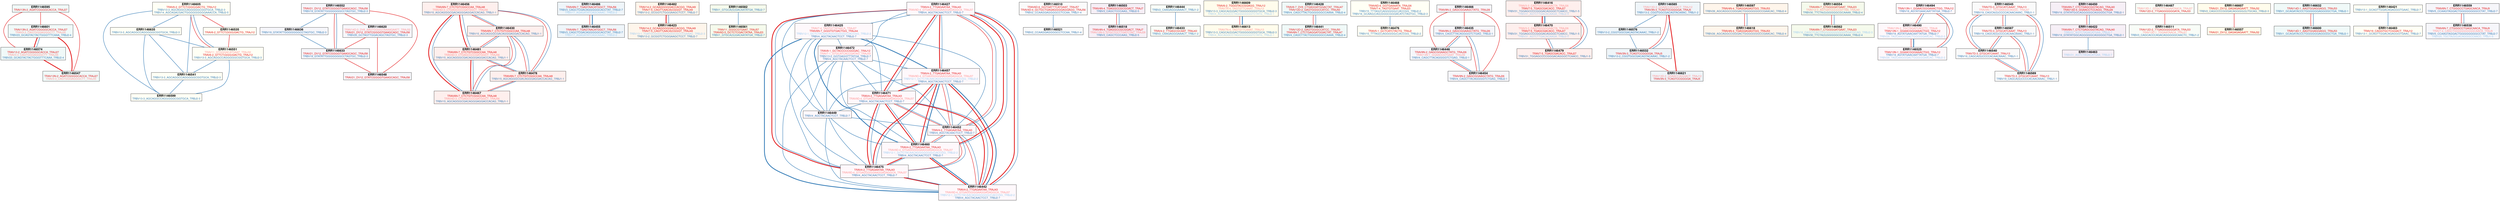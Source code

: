 graph "" {
ERR1146595 [fillcolor="#8dd3c720", fontname="helvetica neue", label=<<FONT POINT-SIZE="16"><B>ERR1146595</B></FONT><BR/><FONT COLOR = "#e41a1c">TRAV13N-2_AGATCGGGGCACCA_TRAJ27</FONT>>, shape=box, style=filled];
ERR1146605 [fillcolor="#ffffb320", fontname="helvetica neue", label=<<FONT POINT-SIZE="16"><B>ERR1146605</B></FONT><BR/><FONT COLOR = "#e41a1c">TRAV6-2_GTTCT(GGG)GACTG_TRAJ12</FONT><BR/><FONT COLOR = "#377eb8">TRBV13-3_AGCAGGCCAGGGGGCGGTGCA_TRBJ2-3</FONT><BR/><FONT COLOR = "#377eb8">TRBV14_AGCAGACGACTGGGGGGGGGAAACCA_TRBJ2-5</FONT>>, shape=box, style=filled];
ERR1146552 [fillcolor="#bebada20", fontname="helvetica neue", label=<<FONT POINT-SIZE="16"><B>ERR1146552</B></FONT><BR/><FONT COLOR = "#e41a1c">TRAV21_DV12_GTATCGGGGTGAAGCAGC_TRAJ58</FONT><BR/><FONT COLOR = "#377eb8">TRBV19_GTATATTGGGGGGGCCTAGTGC_TRBJ2-3</FONT>>, shape=box, style=filled];
ERR1146456 [fillcolor="#fb807220", fontname="helvetica neue", label=<<FONT POINT-SIZE="16"><B>ERR1146456</B></FONT><BR/><FONT COLOR = "#e41a1c">TRAV6N-7_CTCTGTCGGCCAA_TRAJ48</FONT><BR/><FONT COLOR = "#ff8e8f">TRAV4D-3_CTGAGCCCCGATGGCT_TRAJ56</FONT><BR/><FONT COLOR = "#377eb8">TRBV15_AGCAGGGCGACAGGGAGGACCACAG_TRBJ1-1</FONT>>, shape=box, style=filled];
ERR1146486 [fillcolor="#80b1d320", fontname="helvetica neue", label=<<FONT POINT-SIZE="16"><B>ERR1146486</B></FONT><BR/><FONT COLOR = "#e41a1c">TRAV6N-7_TGAGTAACATGGCT_TRAJ56</FONT><BR/><FONT COLOR = "#377eb8">TRBV3_CAGCTCGACAGGGGGCACCTAT_TRBJ2-7</FONT><BR/><FONT COLOR = "#9bcaef">TRBV17_AGAGATATCAGCAAAC_TRBJ2-2</FONT>>, shape=box, style=filled];
ERR1146482 [fillcolor="#fdb46220", fontname="helvetica neue", label=<<FONT POINT-SIZE="16"><B>ERR1146482</B></FONT><BR/><FONT COLOR = "#e41a1c">TRAV14-2_GCAAGGGGGACCACGG_TRAJ49</FONT><BR/><FONT COLOR = "#e41a1c">TRAV7-5_CAGTT(AACA)CGGGT_TRAJ49</FONT><BR/><FONT COLOR = "#377eb8">TRBV13-2_GCGGTCTGGGAAGCTCCT_TRBJ2-7</FONT>>, shape=box, style=filled];
ERR1146582 [fillcolor="#b3de6920", fontname="helvetica neue", label=<<FONT POINT-SIZE="16"><B>ERR1146582</B></FONT><BR/><FONT COLOR = "#377eb8">TRBV1_GTGCA(G)GACAATATGA_TRBJ2-7</FONT>>, shape=box, style=filled];
ERR1146427 [fillcolor="#fccde520", fontname="helvetica neue", label=<<FONT POINT-SIZE="16"><B>ERR1146427</B></FONT><BR/><FONT COLOR = "#e41a1c">TRAV4-2_TTGAGAATAA_TRAJ43</FONT><BR/><FONT COLOR = "#ff8e8f">TRAV9D-4_GTGAGGGGGAAGGAGAGGCA_TRAJ37</FONT><BR/><FONT COLOR = "#377eb8">TRBV4_AGCTACAACTCCT_TRBJ2-7</FONT>>, shape=box, style=filled];
ERR1146510 [fillcolor="#d9d9d920", fontname="helvetica neue", label=<<FONT POINT-SIZE="16"><B>ERR1146510</B></FONT><BR/><FONT COLOR = "#e41a1c">TRAV6D-6_GGTGATTTCATGAAT_TRAJ57</FONT><BR/><FONT COLOR = "#e41a1c">TRAV4D-4_GCTGCTGAGAGGGGAGGAGG_TRAJ56</FONT><BR/><FONT COLOR = "#377eb8">TRBV2_CCAAGGAGGGGCCTCCAA_TRBJ1-4</FONT>>, shape=box, style=filled];
ERR1146425 [fillcolor="#fccde520", fontname="helvetica neue", label=<<FONT POINT-SIZE="16"><B>ERR1146425</B></FONT><BR/><FONT COLOR = "#ff8e8f">TRAV7-4_TAGTGTTATAACA_TRAJ27</FONT><BR/><FONT COLOR = "#e41a1c">TRAV6N-7_GGGTGTGACTGG_TRAJ44</FONT><BR/><FONT COLOR = "#9bcaef">TRBV12-1_GCTCTACAACAGGGGGGG(C)ACCGG_TRBJ2-2</FONT><BR/><FONT COLOR = "#377eb8">TRBV4_AGCTACAACTCCT_TRBJ2-7</FONT>>, shape=box, style=filled];
ERR1146503 [fillcolor="#bc80bd20", fontname="helvetica neue", label=<<FONT POINT-SIZE="16"><B>ERR1146503</B></FONT><BR/><FONT COLOR = "#e41a1c">TRAV4N-4_TGAGGCCGCGGACT_TRAJ7</FONT><BR/><FONT COLOR = "#377eb8">TRBV3_CAGCTCCCAAG_TRBJ2-5</FONT>>, shape=box, style=filled];
ERR1146444 [fillcolor="#ccebc520", fontname="helvetica neue", label=<<FONT POINT-SIZE="16"><B>ERR1146444</B></FONT><BR/><FONT COLOR = "#377eb8">TRBV2_CAAGAGGGAAACT_TRBJ1-2</FONT>>, shape=box, style=filled];
ERR1146472 [fillcolor="#fccde520", fontname="helvetica neue", label=<<FONT POINT-SIZE="16"><B>ERR1146472</B></FONT><BR/><FONT COLOR = "#e41a1c">TRAV8-1_GCTACCCCCGGGAC_TRAJ12</FONT><BR/><FONT COLOR = "#ff8e8f">TRAV7-1_GTGCATCACCGATAG_TRAJ33</FONT><BR/><FONT COLOR = "#377eb8">TRBV13-2_GGTGAGGTTTATGA_TRBJ2-7</FONT><BR/><FONT COLOR = "#377eb8">TRBV4_AGCTACAACTCCT_TRBJ2-7</FONT>>, shape=box, style=filled];
ERR1146609 [fillcolor="#ffed6f20", fontname="helvetica neue", label=<<FONT POINT-SIZE="16"><B>ERR1146609</B></FONT><BR/><FONT COLOR = "#e41a1c">TRAV6-2_TGGGTACCGGAGG_TRAJ12</FONT><BR/><FONT COLOR = "#ff8e8f">TRAV7N-4_TAGTGTTCAAAT_TRAJ13</FONT><BR/><FONT COLOR = "#377eb8">TRBV13-3_CAGCA(G)GACTGGGGGGGGTGCA_TRBJ2-3</FONT><BR/><FONT COLOR = "#9bcaef">TRBV4_AGCAGGCCTAGGGGGGGTCTATG_TRBJ2-1</FONT>>, shape=box, style=filled];
ERR1146428 [fillcolor="#8dd3c720", fontname="helvetica neue", label=<<FONT POINT-SIZE="16"><B>ERR1146428</B></FONT><BR/><FONT COLOR = "#e41a1c">TRAV6-7_DV9_CTGAGGATGGACTAT_TRAJ47</FONT><BR/><FONT COLOR = "#e41a1c">TRAV12D-2_GAGTGGGCCATCC_TRAJ50</FONT><BR/><FONT COLOR = "#377eb8">TRBV4_CAGCTTACTGGGGGGCCAAAA_TRBJ2-4</FONT>>, shape=box, style=filled];
ERR1146613 [fillcolor="#ffed6f20", fontname="helvetica neue", label=<<FONT POINT-SIZE="16"><B>ERR1146613</B></FONT><BR/><FONT COLOR = "#ff8e8f">TRAV7N-4_TAGTGTTCAAAT_TRAJ13</FONT><BR/><FONT COLOR = "#377eb8">TRBV13-3_CAGCA(G)GACTGGGGGGGGTGCA_TRBJ2-3</FONT><BR/><FONT COLOR = "#9bcaef">TRBV4_AGCAGGCCTAGGGGGGGTCTATG_TRBJ2-1</FONT>>, shape=box, style=filled];
ERR1146457 [fillcolor="#fccde520", fontname="helvetica neue", label=<<FONT POINT-SIZE="16"><B>ERR1146457</B></FONT><BR/><FONT COLOR = "#e41a1c">TRAV4-2_TTGAGAATAA_TRAJ43</FONT><BR/><FONT COLOR = "#ff8e8f">TRAV9D-4_GTGAGGGGGAAGGAGAGGCA_TRAJ37</FONT><BR/><FONT COLOR = "#9bcaef">TRBV12-1_GCTCTACAACAGGGGGGG(C)ACCGG_TRBJ2-2</FONT><BR/><FONT COLOR = "#377eb8">TRBV4_AGCTACAACTCCT_TRBJ2-7</FONT>>, shape=box, style=filled];
ERR1146468 [fillcolor="#ffffb320", fontname="helvetica neue", label=<<FONT POINT-SIZE="16"><B>ERR1146468</B></FONT><BR/><FONT COLOR = "#e41a1c">TRAV6D-6_GGTGAAAATA_TRAJ26</FONT><BR/><FONT COLOR = "#e41a1c">TRAV7-4_TAGTGTGAAT_TRAJ23</FONT><BR/><FONT COLOR = "#377eb8">TRBV15_TTTAG(C)AGGGGG(C)ACCGG_TRBJ2-2</FONT><BR/><FONT COLOR = "#377eb8">TRBV16_GCAAG(CAG)GGGCGGGACATCTAGTGC_TRBJ2-3</FONT>>, shape=box, style=filled];
ERR1146466 [fillcolor="#bebada20", fontname="helvetica neue", label=<<FONT POINT-SIZE="16"><B>ERR1146466</B></FONT><BR/><FONT COLOR = "#e41a1c">TRAV9N-2_GAGCGGAAGCTATG_TRAJ26</FONT>>, shape=box, style=filled];
ERR1146416 [fillcolor="#fb807220", fontname="helvetica neue", label=<<FONT POINT-SIZE="16"><B>ERR1146416</B></FONT><BR/><FONT COLOR = "#ff8e8f">TRAV3-3_CAGTGGGGGAACTA_TRAJ26</FONT><BR/><FONT COLOR = "#e41a1c">TRAV7-5_TGAGCGACACC_TRAJ27</FONT><BR/><FONT COLOR = "#377eb8">TRBV31_TGGAGCCCCGGGACAGGGCTCAACC_TRBJ1-5</FONT><BR/><FONT COLOR = "#9bcaef">TRBV31_AGTCTTGACACAAGA_TRBJ2-5</FONT>>, shape=box, style=filled];
ERR1146635 [fillcolor="#ffffb320", fontname="helvetica neue", label=<<FONT POINT-SIZE="16"><B>ERR1146635</B></FONT><BR/><FONT COLOR = "#377eb8">TRBV13-3_AGCAGGCCAGGGGGCGGTGCA_TRBJ2-3</FONT>>, shape=box, style=filled];
ERR1146585 [fillcolor="#80b1d320", fontname="helvetica neue", label=<<FONT POINT-SIZE="16"><B>ERR1146585</B></FONT><BR/><FONT COLOR = "#ff8e8f">TRAV13D-3_GGAACCAGGACT_TRAJ12</FONT><BR/><FONT COLOR = "#e41a1c">TRAV3N-3_TCAGTCCGGGGA_TRAJ5</FONT><BR/><FONT COLOR = "#377eb8">TRBV13-2_CGGTGGCGACAGTACAAAC_TRBJ1-2</FONT>>, shape=box, style=filled];
ERR1146597 [fillcolor="#fdb46220", fontname="helvetica neue", label=<<FONT POINT-SIZE="16"><B>ERR1146597</B></FONT><BR/><FONT COLOR = "#e41a1c">TRAV4N-4_TGAGGAGAGTGG_TRAJ53</FONT><BR/><FONT COLOR = "#377eb8">TRBV26_AGCAGGCCGGGACTGGGGGGGCCGAACAC_TRBJ2-4</FONT>>, shape=box, style=filled];
ERR1146435 [fillcolor="#bebada20", fontname="helvetica neue", label=<<FONT POINT-SIZE="16"><B>ERR1146435</B></FONT><BR/><FONT COLOR = "#e41a1c">TRAV9N-2_GAGCGGAAGCTATG_TRAJ26</FONT><BR/><FONT COLOR = "#377eb8">TRBV4_CAGCTTACAGGGGTCTGAG_TRBJ2-1</FONT>>, shape=box, style=filled];
ERR1146576 [fillcolor="#80b1d320", fontname="helvetica neue", label=<<FONT POINT-SIZE="16"><B>ERR1146576</B></FONT><BR/><FONT COLOR = "#377eb8">TRBV13-2_CGGTGGCGACAGTACAAAC_TRBJ1-2</FONT>>, shape=box, style=filled];
ERR1146455 [fillcolor="#80b1d320", fontname="helvetica neue", label=<<FONT POINT-SIZE="16"><B>ERR1146455</B></FONT><BR/><FONT COLOR = "#e41a1c">TRAV6N-7_TGAGTAACATGGCT_TRAJ56</FONT><BR/><FONT COLOR = "#377eb8">TRBV3_CAGCTCGACAGGGGGCACCTAT_TRBJ2-7</FONT><BR/><FONT COLOR = "#9bcaef">TRBV17_AGAGATATCAGCAAAC_TRBJ2-2</FONT>>, shape=box, style=filled];
ERR1146532 [fillcolor="#80b1d320", fontname="helvetica neue", label=<<FONT POINT-SIZE="16"><B>ERR1146532</B></FONT><BR/><FONT COLOR = "#e41a1c">TRAV3N-3_TCAGTCCGGGGA_TRAJ5</FONT><BR/><FONT COLOR = "#377eb8">TRBV13-2_CGGTGGCGACAGTACAAAC_TRBJ1-2</FONT>>, shape=box, style=filled];
ERR1146554 [fillcolor="#b3de6920", fontname="helvetica neue", label=<<FONT POINT-SIZE="16"><B>ERR1146554</B></FONT><BR/><FONT COLOR = "#e41a1c">TRAV6N-7_CTGGGGATGAAT_TRAJ23</FONT><BR/><FONT COLOR = "#ff8e8f">TRAV12-3_AGTGATCCCCCGTTAA_TRAJ40</FONT><BR/><FONT COLOR = "#377eb8">TRBV30_TTCTA(G)GGGGGCGCAAAA_TRBJ2-4</FONT>>, shape=box, style=filled];
ERR1146601 [fillcolor="#8dd3c720", fontname="helvetica neue", label=<<FONT POINT-SIZE="16"><B>ERR1146601</B></FONT><BR/><FONT COLOR = "#e41a1c">TRAV13N-2_AGATCGGGGCACCA_TRAJ27</FONT><BR/><FONT COLOR = "#ff8e8f">TRAV3-3_CAGTGGGAGGGCTT_TRAJ35</FONT><BR/><FONT COLOR = "#377eb8">TRBV23_GCAGTACTACTGGGTTTCAAA_TRBJ2-4</FONT>>, shape=box, style=filled];
ERR1146423 [fillcolor="#fdb46220", fontname="helvetica neue", label=<<FONT POINT-SIZE="16"><B>ERR1146423</B></FONT><BR/><FONT COLOR = "#e41a1c">TRAV14-2_GCAAGGGGGACCACGG_TRAJ49</FONT><BR/><FONT COLOR = "#e41a1c">TRAV7-5_CAGTT(AACA)CGGGT_TRAJ49</FONT><BR/><FONT COLOR = "#9bcaef">TRBV13-1_TGATGCGGGGGGGGGCGCCCGAAAC_TRBJ2-3</FONT><BR/><FONT COLOR = "#377eb8">TRBV13-2_GCGGTCTGGGAAGCTCCT_TRBJ2-7</FONT>>, shape=box, style=filled];
ERR1146441 [fillcolor="#8dd3c720", fontname="helvetica neue", label=<<FONT POINT-SIZE="16"><B>ERR1146441</B></FONT><BR/><FONT COLOR = "#e41a1c">TRAV12D-2_GAGTGGGCCATCC_TRAJ50</FONT><BR/><FONT COLOR = "#e41a1c">TRAV6N-7_CTCTGAGGATGGACTAT_TRAJ47</FONT><BR/><FONT COLOR = "#377eb8">TRBV4_CAGCTTACTGGGGGGCCAAAA_TRBJ2-4</FONT>>, shape=box, style=filled];
ERR1146470 [fillcolor="#fb807220", fontname="helvetica neue", label=<<FONT POINT-SIZE="16"><B>ERR1146470</B></FONT><BR/><FONT COLOR = "#ff8e8f">TRAV3-3_CAGTGGGGGAACTA_TRAJ26</FONT><BR/><FONT COLOR = "#e41a1c">TRAV7-5_TGAGCGACACC_TRAJ27</FONT><BR/><FONT COLOR = "#377eb8">TRBV31_TGGAGCCCCGGGACAGGGCTCAACC_TRBJ1-5</FONT><BR/><FONT COLOR = "#9bcaef">TRBV31_AGTCTTGACACAAGA_TRBJ2-5</FONT>>, shape=box, style=filled];
ERR1146433 [fillcolor="#ccebc520", fontname="helvetica neue", label=<<FONT POINT-SIZE="16"><B>ERR1146433</B></FONT><BR/><FONT COLOR = "#e41a1c">TRAV4-2_TTGAGCGCAAT_TRAJ43</FONT><BR/><FONT COLOR = "#377eb8">TRBV2_CAAGAGGGAAACT_TRBJ1-2</FONT>>, shape=box, style=filled];
ERR1146430 [fillcolor="#fb807220", fontname="helvetica neue", label=<<FONT POINT-SIZE="16"><B>ERR1146430</B></FONT><BR/><FONT COLOR = "#e41a1c">TRAV6N-7_CTCTGTCGGCCAA_TRAJ48</FONT><BR/><FONT COLOR = "#377eb8">TRBV15_AGCAGGGCGACAGGGAGGACCACAG_TRBJ1-1</FONT>>, shape=box, style=filled];
ERR1146471 [fillcolor="#fccde520", fontname="helvetica neue", label=<<FONT POINT-SIZE="16"><B>ERR1146471</B></FONT><BR/><FONT COLOR = "#e41a1c">TRAV4-2_TTGAGAATAA_TRAJ43</FONT><BR/><FONT COLOR = "#ff8e8f">TRAV9D-4_GTGAGGGGGAAGGAGAGGCA_TRAJ37</FONT><BR/><FONT COLOR = "#377eb8">TRBV4_AGCTACAACTCCT_TRBJ2-7</FONT>>, shape=box, style=filled];
ERR1146494 [fillcolor="#fccde520", fontname="helvetica neue", label=<<FONT POINT-SIZE="16"><B>ERR1146494</B></FONT><BR/><FONT COLOR = "#e41a1c">TRAV13N-1_GGAACGGGAAACTGG_TRAJ12</FONT><BR/><FONT COLOR = "#377eb8">TRBV19_AGTATGAACAATTATGA_TRBJ2-7</FONT>>, shape=box, style=filled];
ERR1146490 [fillcolor="#fccde520", fontname="helvetica neue", label=<<FONT POINT-SIZE="16"><B>ERR1146490</B></FONT><BR/><FONT COLOR = "#ff8e8f">TRAV13N-2_TGCTAGATCACCTC_TRAJ6</FONT><BR/><FONT COLOR = "#e41a1c">TRAV13N-1_GGAACGGGAAACTGG_TRAJ12</FONT><BR/><FONT COLOR = "#377eb8">TRBV19_AGTATGAACAATTATGA_TRBJ2-7</FONT><BR/><FONT COLOR = "#9bcaef">TRBV29_TAGCAAGGGACTGGGGGAACAC_TRBJ2-2</FONT>>, shape=box, style=filled];
ERR1146481 [fillcolor="#fb807220", fontname="helvetica neue", label=<<FONT POINT-SIZE="16"><B>ERR1146481</B></FONT><BR/><FONT COLOR = "#e41a1c">TRAV6N-7_CTCTGTCGGCCAA_TRAJ48</FONT><BR/><FONT COLOR = "#ff8e8f">TRAV4D-3_CTGAGCCCCGATGGCT_TRAJ56</FONT><BR/><FONT COLOR = "#377eb8">TRBV15_AGCAGGGCGACAGGGAGGACCACAG_TRBJ1-1</FONT>>, shape=box, style=filled];
ERR1146449 [fillcolor="#fccde520", fontname="helvetica neue", label=<<FONT POINT-SIZE="16"><B>ERR1146449</B></FONT><BR/><FONT COLOR = "#377eb8">TRBV4_AGCTACAACTCCT_TRBJ2-7</FONT>>, shape=box, style=filled];
ERR1146636 [fillcolor="#bebada20", fontname="helvetica neue", label=<<FONT POINT-SIZE="16"><B>ERR1146636</B></FONT><BR/><FONT COLOR = "#377eb8">TRBV19_GTATATTGGGGGGGCCTAGTGC_TRBJ2-3</FONT>>, shape=box, style=filled];
ERR1146545 [fillcolor="#d9d9d920", fontname="helvetica neue", label=<<FONT POINT-SIZE="16"><B>ERR1146545</B></FONT><BR/><FONT COLOR = "#e41a1c">TRAV7D-3_GTGCATCAAAT_TRAJ13</FONT><BR/><FONT COLOR = "#ff8e8f">TRAV9N-1_TGTGAAGGCAGGC_TRAJ37</FONT><BR/><FONT COLOR = "#377eb8">TRBV19_CAGCA(G)CCCCACAACAAAC_TRBJ1-1</FONT>>, shape=box, style=filled];
ERR1146479 [fillcolor="#fb807220", fontname="helvetica neue", label=<<FONT POINT-SIZE="16"><B>ERR1146479</B></FONT><BR/><FONT COLOR = "#e41a1c">TRAV7-5_TGAGCGACACC_TRAJ27</FONT><BR/><FONT COLOR = "#377eb8">TRBV31_TGGAGCCCCGGGACAGGGCTCAACC_TRBJ1-5</FONT>>, shape=box, style=filled];
ERR1146478 [fillcolor="#fb807220", fontname="helvetica neue", label=<<FONT POINT-SIZE="16"><B>ERR1146478</B></FONT><BR/><FONT COLOR = "#e41a1c">TRAV6N-7_CTCTGTCGGCCAA_TRAJ48</FONT><BR/><FONT COLOR = "#377eb8">TRBV15_AGCAGGGCGACAGGGAGGACCACAG_TRBJ1-1</FONT>>, shape=box, style=filled];
ERR1146587 [fillcolor="#d9d9d920", fontname="helvetica neue", label=<<FONT POINT-SIZE="16"><B>ERR1146587</B></FONT><BR/><FONT COLOR = "#e41a1c">TRAV7D-3_GTGCATCAAAT_TRAJ13</FONT><BR/><FONT COLOR = "#377eb8">TRBV19_CAGCA(G)CCCCACAACAAAC_TRBJ1-1</FONT>>, shape=box, style=filled];
ERR1146618 [fillcolor="#fdb46220", fontname="helvetica neue", label=<<FONT POINT-SIZE="16"><B>ERR1146618</B></FONT><BR/><FONT COLOR = "#e41a1c">TRAV4N-4_TGAGGAGAGTGG_TRAJ53</FONT><BR/><FONT COLOR = "#377eb8">TRBV26_AGCAGGCCGGGACTGGGGGGGCCGAACAC_TRBJ2-4</FONT>>, shape=box, style=filled];
ERR1146574 [fillcolor="#8dd3c720", fontname="helvetica neue", label=<<FONT POINT-SIZE="16"><B>ERR1146574</B></FONT><BR/><FONT COLOR = "#e41a1c">TRAV13-2_AGATCGGGGCACCA_TRAJ27</FONT><BR/><FONT COLOR = "#ff8e8f">TRAV3-3_CAGTGGGAGGGCTT_TRAJ35</FONT><BR/><FONT COLOR = "#377eb8">TRBV23_GCAGTACTACTGGGTTTCAAA_TRBJ2-4</FONT>>, shape=box, style=filled];
ERR1146518 [fillcolor="#bc80bd20", fontname="helvetica neue", label=<<FONT POINT-SIZE="16"><B>ERR1146518</B></FONT><BR/><FONT COLOR = "#e41a1c">TRAV4N-4_TGAGGCCGCGGACT_TRAJ7</FONT><BR/><FONT COLOR = "#ff8e8f">TRAV13N-3_GTGCTCCTTGATCTAC_TRAJ28</FONT><BR/><FONT COLOR = "#377eb8">TRBV3_CAGCTCCCAAG_TRBJ2-5</FONT>>, shape=box, style=filled];
ERR1146535 [fillcolor="#ffffb320", fontname="helvetica neue", label=<<FONT POINT-SIZE="16"><B>ERR1146535</B></FONT><BR/><FONT COLOR = "#e41a1c">TRAV6-2_GTTCT(GGG)GACTG_TRAJ12</FONT>>, shape=box, style=filled];
ERR1146450 [fillcolor="#bc80bd20", fontname="helvetica neue", label=<<FONT POINT-SIZE="16"><B>ERR1146450</B></FONT><BR/><FONT COLOR = "#e41a1c">TRAV6N-7_CTCTGAGCGGTACAG_TRAJ40</FONT><BR/><FONT COLOR = "#e41a1c">TRAV13D-4_GGAACCTCCAGG_TRAJ28</FONT><BR/><FONT COLOR = "#377eb8">TRBV19_GTATATGGCAGGGGGCAGGGGCTGA_TRBJ2-1</FONT>>, shape=box, style=filled];
ERR1146525 [fillcolor="#fccde520", fontname="helvetica neue", label=<<FONT POINT-SIZE="16"><B>ERR1146525</B></FONT><BR/><FONT COLOR = "#e41a1c">TRAV13N-1_GGAACGGGAAACTGG_TRAJ12</FONT><BR/><FONT COLOR = "#377eb8">TRBV19_AGTATGAACAATTATGA_TRBJ2-7</FONT><BR/><FONT COLOR = "#9bcaef">TRBV29_TAGCAAGGGACTGGGGGAACAC_TRBJ2-2</FONT>>, shape=box, style=filled];
ERR1146562 [fillcolor="#b3de6920", fontname="helvetica neue", label=<<FONT POINT-SIZE="16"><B>ERR1146562</B></FONT><BR/><FONT COLOR = "#e41a1c">TRAV6N-7_CTGGGGATGAAT_TRAJ23</FONT><BR/><FONT COLOR = "#9bcaef">TRBV16_CAGCTCACTGGGGGGGGGGGGGATGCAG_TRBJ2-3</FONT><BR/><FONT COLOR = "#377eb8">TRBV30_TTCTA(G)GGGGGCGCAAAA_TRBJ2-4</FONT>>, shape=box, style=filled];
ERR1146452 [fillcolor="#fccde520", fontname="helvetica neue", label=<<FONT POINT-SIZE="16"><B>ERR1146452</B></FONT><BR/><FONT COLOR = "#e41a1c">TRAV4-2_TTGAGAATAA_TRAJ43</FONT><BR/><FONT COLOR = "#377eb8">TRBV4_AGCTACAACTCCT_TRBJ2-7</FONT>>, shape=box, style=filled];
ERR1146460 [fillcolor="#fccde520", fontname="helvetica neue", label=<<FONT POINT-SIZE="16"><B>ERR1146460</B></FONT><BR/><FONT COLOR = "#e41a1c">TRAV4-2_TTGAGAATAA_TRAJ43</FONT><BR/><FONT COLOR = "#ff8e8f">TRAV9D-4_GTGAGGGGGAAGGAGAGGCA_TRAJ37</FONT><BR/><FONT COLOR = "#9bcaef">TRBV12-1_GCTCTACAACAGGGGGGG(C)ACCGG_TRBJ2-2</FONT><BR/><FONT COLOR = "#377eb8">TRBV4_AGCTACAACTCCT_TRBJ2-7</FONT>>, shape=box, style=filled];
ERR1146487 [fillcolor="#ccebc520", fontname="helvetica neue", label=<<FONT POINT-SIZE="16"><B>ERR1146487</B></FONT><BR/><FONT COLOR = "#ff8e8f">TRAV13D-1_GTGCTTTGGAATAACA_TRAJ27</FONT><BR/><FONT COLOR = "#e41a1c">TRAV12D-2_TTGAGGGGGGATA_TRAJ33</FONT>>, shape=box, style=filled];
ERR1146467 [fillcolor="#fb807220", fontname="helvetica neue", label=<<FONT POINT-SIZE="16"><B>ERR1146467</B></FONT><BR/><FONT COLOR = "#e41a1c">TRAV6N-7_CTCTGTCGGCCAA_TRAJ48</FONT><BR/><FONT COLOR = "#ff8e8f">TRAV4D-3_CTGAGCCCCGATGGCT_TRAJ56</FONT><BR/><FONT COLOR = "#377eb8">TRBV15_AGCAGGGCGACAGGGAGGACCACAG_TRBJ1-1</FONT>>, shape=box, style=filled];
ERR1146551 [fillcolor="#ffffb320", fontname="helvetica neue", label=<<FONT POINT-SIZE="16"><B>ERR1146551</B></FONT><BR/><FONT COLOR = "#ff8e8f">TRAV11_GTGGGACATGAAT_TRAJ32</FONT><BR/><FONT COLOR = "#e41a1c">TRAV6-2_GTTCT(GGG)GACTG_TRAJ12</FONT><BR/><FONT COLOR = "#377eb8">TRBV13-3_AGCAGGCCAGGGGGCGGTGCA_TRBJ2-3</FONT>>, shape=box, style=filled];
ERR1146475 [fillcolor="#fccde520", fontname="helvetica neue", label=<<FONT POINT-SIZE="16"><B>ERR1146475</B></FONT><BR/><FONT COLOR = "#e41a1c">TRAV4-2_TTGAGAATAA_TRAJ43</FONT><BR/><FONT COLOR = "#ff8e8f">TRAV9D-4_GTGAGGGGGAAGGAGAGGCA_TRAJ37</FONT><BR/><FONT COLOR = "#377eb8">TRBV4_AGCTACAACTCCT_TRBJ2-7</FONT>>, shape=box, style=filled];
ERR1146442 [fillcolor="#fccde520", fontname="helvetica neue", label=<<FONT POINT-SIZE="16"><B>ERR1146442</B></FONT><BR/><FONT COLOR = "#e41a1c">TRAV4-2_TTGAGAATAA_TRAJ43</FONT><BR/><FONT COLOR = "#ff8e8f">TRAV9D-4_GTGAGGGGGAAGGAGAGGCA_TRAJ37</FONT><BR/><FONT COLOR = "#9bcaef">TRBV12-1_GCTCTACAACAGGGGGGG(C)ACCGG_TRBJ2-2</FONT><BR/><FONT COLOR = "#377eb8">TRBV4_AGCTACAACTCCT_TRBJ2-7</FONT>>, shape=box, style=filled];
ERR1146607 [fillcolor="#ffed6f20", fontname="helvetica neue", label=<<FONT POINT-SIZE="16"><B>ERR1146607</B></FONT><BR/><FONT COLOR = "#e41a1c">TRAV21_DV12_GAGAGAGAATT_TRAJ32</FONT><BR/><FONT COLOR = "#377eb8">TRBV2_CAGCCCCGGGACAGGGG(G)TGCAG_TRBJ2-3</FONT>>, shape=box, style=filled];
ERR1146632 [fillcolor="#8dd3c720", fontname="helvetica neue", label=<<FONT POINT-SIZE="16"><B>ERR1146632</B></FONT><BR/><FONT COLOR = "#e41a1c">TRAV14D-1_AAGTGGAGGAGG_TRAJ53</FONT><BR/><FONT COLOR = "#377eb8">TRBV1_GCAGATACCCTGGGGGGAGGGGCTGA_TRBJ2-1</FONT>>, shape=box, style=filled];
ERR1146446 [fillcolor="#bebada20", fontname="helvetica neue", label=<<FONT POINT-SIZE="16"><B>ERR1146446</B></FONT><BR/><FONT COLOR = "#e41a1c">TRAV9N-2_GAGCGGAAGCTATG_TRAJ26</FONT><BR/><FONT COLOR = "#ff8e8f">TRAV13N-1_GGAACCGTGAAT_TRAJ39</FONT><BR/><FONT COLOR = "#377eb8">TRBV4_CAGCTTACAGGGGTCTGAG_TRBJ2-1</FONT>>, shape=box, style=filled];
ERR1146422 [fillcolor="#bc80bd20", fontname="helvetica neue", label=<<FONT POINT-SIZE="16"><B>ERR1146422</B></FONT><BR/><FONT COLOR = "#e41a1c">TRAV6N-7_CTCTGAGCGGTACAG_TRAJ40</FONT><BR/><FONT COLOR = "#9bcaef">TRBV31_AGTCTAGACATGAA_TRBJ2-7</FONT><BR/><FONT COLOR = "#377eb8">TRBV19_GTATATGGCAGGGGGCAGGGGCTGA_TRBJ2-1</FONT>>, shape=box, style=filled];
ERR1146421 [fillcolor="#ffffb320", fontname="helvetica neue", label=<<FONT POINT-SIZE="16"><B>ERR1146421</B></FONT><BR/><FONT COLOR = "#377eb8">TRBV13-1_GCAGTTGGACAGAGGGTGAAC_TRBJ2-7</FONT>>, shape=box, style=filled];
ERR1146557 [fillcolor="#ffed6f20", fontname="helvetica neue", label=<<FONT POINT-SIZE="16"><B>ERR1146557</B></FONT><BR/><FONT COLOR = "#e41a1c">TRAV21_DV12_GAGAGAGAATT_TRAJ32</FONT>>, shape=box, style=filled];
ERR1146463 [fillcolor="#bc80bd20", fontname="helvetica neue", label=<<FONT POINT-SIZE="16"><B>ERR1146463</B></FONT><BR/><FONT COLOR = "#9bcaef">TRBV31_AGTCTAGACATGAA_TRBJ2-7</FONT>>, shape=box, style=filled];
ERR1146600 [fillcolor="#8dd3c720", fontname="helvetica neue", label=<<FONT POINT-SIZE="16"><B>ERR1146600</B></FONT><BR/><FONT COLOR = "#e41a1c">TRAV14D-1_AAGTGGAGGAGG_TRAJ53</FONT><BR/><FONT COLOR = "#377eb8">TRBV1_GCAGATACCCTGGGGGGAGGGGCTGA_TRBJ2-1</FONT>>, shape=box, style=filled];
ERR1146540 [fillcolor="#d9d9d920", fontname="helvetica neue", label=<<FONT POINT-SIZE="16"><B>ERR1146540</B></FONT><BR/><FONT COLOR = "#e41a1c">TRAV7D-3_GTGCATCAAAT_TRAJ13</FONT><BR/><FONT COLOR = "#377eb8">TRBV19_CAGCA(G)CCCCACAACAAAC_TRBJ1-1</FONT>>, shape=box, style=filled];
ERR1146561 [fillcolor="#b3de6920", fontname="helvetica neue", label=<<FONT POINT-SIZE="16"><B>ERR1146561</B></FONT><BR/><FONT COLOR = "#e41a1c">TRAV11_GGGCGTGAAT_TRAJ57</FONT><BR/><FONT COLOR = "#e41a1c">TRAV6D-5_GCTCTCGACTATAA_TRAJ23</FONT><BR/><FONT COLOR = "#377eb8">TRBV1_GTGCA(G)GACAATATGA_TRBJ2-7</FONT>>, shape=box, style=filled];
ERR1146541 [fillcolor="#ffffb320", fontname="helvetica neue", label=<<FONT POINT-SIZE="16"><B>ERR1146541</B></FONT><BR/><FONT COLOR = "#377eb8">TRBV13-3_AGCAGGCCAGGGGGCGGTGCA_TRBJ2-3</FONT>>, shape=box, style=filled];
ERR1146620 [fillcolor="#bebada20", fontname="helvetica neue", label=<<FONT POINT-SIZE="16"><B>ERR1146620</B></FONT><BR/><FONT COLOR = "#ff8e8f">TRAV14D-3_DV8_AAGTGGGGTAAAAGAATT_TRAJ32</FONT><BR/><FONT COLOR = "#e41a1c">TRAV21_DV12_GTATCGGGGTGAAGCAGC_TRAJ58</FONT><BR/><FONT COLOR = "#377eb8">TRBV20_GCTAGTTGGACAGCTAGTGC_TRBJ2-3</FONT>>, shape=box, style=filled];
ERR1146483 [fillcolor="#ffffb320", fontname="helvetica neue", label=<<FONT POINT-SIZE="16"><B>ERR1146483</B></FONT><BR/><FONT COLOR = "#e41a1c">TRAV19_CAGGTGCTCGGACT_TRAJ12</FONT><BR/><FONT COLOR = "#377eb8">TRBV13-1_GCAGTTGGACAGAGGGTGAAC_TRBJ2-7</FONT>>, shape=box, style=filled];
ERR1146511 [fillcolor="#ccebc520", fontname="helvetica neue", label=<<FONT POINT-SIZE="16"><B>ERR1146511</B></FONT><BR/><FONT COLOR = "#e41a1c">TRAV12D-2_TTGAGGGGGGATA_TRAJ33</FONT><BR/><FONT COLOR = "#ff8e8f">TRAV13D-1_TGGAATAACA_TRAJ27</FONT><BR/><FONT COLOR = "#377eb8">TRBV3_CAGCACCCAGACAGGGGGCAACTC_TRBJ1-2</FONT>>, shape=box, style=filled];
ERR1146621 [fillcolor="#80b1d320", fontname="helvetica neue", label=<<FONT POINT-SIZE="16"><B>ERR1146621</B></FONT><BR/><FONT COLOR = "#ff8e8f">TRAV13D-3_GGAACCAGGACT_TRAJ12</FONT><BR/><FONT COLOR = "#e41a1c">TRAV3N-3_TCAGTCCGGGGA_TRAJ5</FONT>>, shape=box, style=filled];
ERR1146589 [fillcolor="#d9d9d920", fontname="helvetica neue", label=<<FONT POINT-SIZE="16"><B>ERR1146589</B></FONT><BR/><FONT COLOR = "#e41a1c">TRAV7D-3_GTGCATCAAAT_TRAJ13</FONT><BR/><FONT COLOR = "#377eb8">TRBV19_CAGCA(G)CCCCACAACAAAC_TRBJ1-1</FONT>>, shape=box, style=filled];
ERR1146599 [fillcolor="#ffffb320", fontname="helvetica neue", label=<<FONT POINT-SIZE="16"><B>ERR1146599</B></FONT><BR/><FONT COLOR = "#377eb8">TRBV13-3_AGCAGGCCAGGGGGCGGTGCA_TRBJ2-3</FONT>>, shape=box, style=filled];
ERR1146454 [fillcolor="#bebada20", fontname="helvetica neue", label=<<FONT POINT-SIZE="16"><B>ERR1146454</B></FONT><BR/><FONT COLOR = "#e41a1c">TRAV9N-2_GAGCGGAAGCTATG_TRAJ26</FONT><BR/><FONT COLOR = "#377eb8">TRBV4_CAGCTTACAGGGGTCTGAG_TRBJ2-1</FONT>>, shape=box, style=filled];
ERR1146547 [fillcolor="#8dd3c720", fontname="helvetica neue", label=<<FONT POINT-SIZE="16"><B>ERR1146547</B></FONT><BR/><FONT COLOR = "#e41a1c">TRAV13N-2_AGATCGGGGCACCA_TRAJ27</FONT><BR/><FONT COLOR = "#ff8e8f">TRAV3-3_CAGTGGGAGGGCTT_TRAJ35</FONT>>, shape=box, style=filled];
ERR1146633 [fillcolor="#bebada20", fontname="helvetica neue", label=<<FONT POINT-SIZE="16"><B>ERR1146633</B></FONT><BR/><FONT COLOR = "#e41a1c">TRAV21_DV12_GTATCGGGGTGAAGCAGC_TRAJ58</FONT><BR/><FONT COLOR = "#377eb8">TRBV19_GTATATTGGGGGGGCCTAGTGC_TRBJ2-3</FONT>>, shape=box, style=filled];
ERR1146548 [fillcolor="#bebada20", fontname="helvetica neue", label=<<FONT POINT-SIZE="16"><B>ERR1146548</B></FONT><BR/><FONT COLOR = "#e41a1c">TRAV21_DV12_GTATCGGGGTGAAGCAGC_TRAJ58</FONT>>, shape=box, style=filled];
ERR1146559 [fillcolor="#bebada20", fontname="helvetica neue", label=<<FONT POINT-SIZE="16"><B>ERR1146559</B></FONT><BR/><FONT COLOR = "#e41a1c">TRAV6N-7_CTGGGCCTGAGCAACA_TRAJ9</FONT><BR/><FONT COLOR = "#377eb8">TRBV5_CCAAGTAGGACTGGGGGGGGCCTAT_TRBJ2-7</FONT>>, shape=box, style=filled];
ERR1146538 [fillcolor="#bebada20", fontname="helvetica neue", label=<<FONT POINT-SIZE="16"><B>ERR1146538</B></FONT><BR/><FONT COLOR = "#e41a1c">TRAV6N-7_CTGGGCCTGAGCAACA_TRAJ9</FONT><BR/><FONT COLOR = "#ff8e8f">TRAV7-4_CAGCTGGGGGGGGGCAACA_TRAJ9</FONT><BR/><FONT COLOR = "#377eb8">TRBV5_CCAAGTAGGACTGGGGGGGGCCTAT_TRBJ2-7</FONT><BR/><FONT COLOR = "#9bcaef">TRBV20_TGCTA(GG)ACAGGGCCAACC_TRBJ1-5</FONT>>, shape=box, style=filled];
ERR1146521 [fillcolor="#d9d9d920", fontname="helvetica neue", label=<<FONT POINT-SIZE="16"><B>ERR1146521</B></FONT><BR/><FONT COLOR = "#377eb8">TRBV2_CCAAGGAGGGGCCTCCAA_TRBJ1-4</FONT>>, shape=box, style=filled];
ERR1146476 [fillcolor="#ffffb320", fontname="helvetica neue", label=<<FONT POINT-SIZE="16"><B>ERR1146476</B></FONT><BR/><FONT COLOR = "#e41a1c">TRAV5-1_GCTCATCTACTG_TRAJ2</FONT><BR/><FONT COLOR = "#377eb8">TRBV15_TTTAG(C)AGGGGG(C)ACCGG_TRBJ2-2</FONT>>, shape=box, style=filled];
ERR1146595 -- ERR1146547  [color="#e41a1c", key=A, penwidth=2, weight=1];
ERR1146595 -- ERR1146574  [color="#e41a1c", key=A, penwidth=2, weight=1];
ERR1146595 -- ERR1146601  [color="#e41a1c", key=A, penwidth=2, weight=1];
ERR1146605 -- ERR1146541  [color="#377eb8", key=B, penwidth=2, weight=1];
ERR1146605 -- ERR1146535  [color="#e41a1c", key=A, penwidth=2, weight=1];
ERR1146605 -- ERR1146635  [color="#377eb8", key=B, penwidth=2, weight=1];
ERR1146605 -- ERR1146551  [color="#e41a1c", key=A, penwidth=2, weight=1];
ERR1146605 -- ERR1146551  [color="#377eb8", key=B, penwidth=2, weight=1];
ERR1146605 -- ERR1146599  [color="#377eb8", key=B, penwidth=2, weight=1];
ERR1146552 -- ERR1146636  [color="#377eb8", key=B, penwidth=2, weight=1];
ERR1146552 -- ERR1146548  [color="#e41a1c", key=A, penwidth=2, weight=1];
ERR1146552 -- ERR1146633  [color="#e41a1c", key=A, penwidth=2, weight=1];
ERR1146552 -- ERR1146633  [color="#377eb8", key=B, penwidth=2, weight=1];
ERR1146552 -- ERR1146620  [color="#e41a1c", key=A, penwidth=2, weight=1];
ERR1146456 -- ERR1146467  [color="#e41a1c", key=A, penwidth=4, weight=2];
ERR1146456 -- ERR1146467  [color="#377eb8", key=B, penwidth=2, weight=1];
ERR1146456 -- ERR1146478  [color="#e41a1c", key=A, penwidth=2, weight=1];
ERR1146456 -- ERR1146478  [color="#377eb8", key=B, penwidth=2, weight=1];
ERR1146456 -- ERR1146430  [color="#e41a1c", key=A, penwidth=2, weight=1];
ERR1146456 -- ERR1146430  [color="#377eb8", key=B, penwidth=2, weight=1];
ERR1146456 -- ERR1146481  [color="#e41a1c", key=A, penwidth=4, weight=2];
ERR1146456 -- ERR1146481  [color="#377eb8", key=B, penwidth=2, weight=1];
ERR1146486 -- ERR1146455  [color="#e41a1c", key=A, penwidth=2, weight=1];
ERR1146486 -- ERR1146455  [color="#377eb8", key=B, penwidth=4, weight=2];
ERR1146482 -- ERR1146423  [color="#e41a1c", key=A, penwidth=4, weight=2];
ERR1146482 -- ERR1146423  [color="#377eb8", key=B, penwidth=2, weight=1];
ERR1146582 -- ERR1146561  [color="#377eb8", key=B, penwidth=2, weight=1];
ERR1146427 -- ERR1146472  [color="#377eb8", key=B, penwidth=2, weight=1];
ERR1146427 -- ERR1146471  [color="#e41a1c", key=A, penwidth=4, weight=2];
ERR1146427 -- ERR1146471  [color="#377eb8", key=B, penwidth=2, weight=1];
ERR1146427 -- ERR1146425  [color="#377eb8", key=B, penwidth=2, weight=1];
ERR1146427 -- ERR1146475  [color="#e41a1c", key=A, penwidth=4, weight=2];
ERR1146427 -- ERR1146475  [color="#377eb8", key=B, penwidth=2, weight=1];
ERR1146427 -- ERR1146460  [color="#e41a1c", key=A, penwidth=4, weight=2];
ERR1146427 -- ERR1146460  [color="#377eb8", key=B, penwidth=2, weight=1];
ERR1146427 -- ERR1146457  [color="#e41a1c", key=A, penwidth=4, weight=2];
ERR1146427 -- ERR1146457  [color="#377eb8", key=B, penwidth=2, weight=1];
ERR1146427 -- ERR1146442  [color="#e41a1c", key=A, penwidth=4, weight=2];
ERR1146427 -- ERR1146442  [color="#377eb8", key=B, penwidth=2, weight=1];
ERR1146427 -- ERR1146452  [color="#e41a1c", key=A, penwidth=2, weight=1];
ERR1146427 -- ERR1146452  [color="#377eb8", key=B, penwidth=2, weight=1];
ERR1146427 -- ERR1146449  [color="#377eb8", key=B, penwidth=2, weight=1];
ERR1146510 -- ERR1146521  [color="#377eb8", key=B, penwidth=2, weight=1];
ERR1146425 -- ERR1146471  [color="#377eb8", key=B, penwidth=2, weight=1];
ERR1146425 -- ERR1146449  [color="#377eb8", key=B, penwidth=2, weight=1];
ERR1146425 -- ERR1146475  [color="#377eb8", key=B, penwidth=2, weight=1];
ERR1146425 -- ERR1146460  [color="#377eb8", key=B, penwidth=4, weight=2];
ERR1146425 -- ERR1146457  [color="#377eb8", key=B, penwidth=4, weight=2];
ERR1146425 -- ERR1146442  [color="#377eb8", key=B, penwidth=4, weight=2];
ERR1146425 -- ERR1146452  [color="#377eb8", key=B, penwidth=2, weight=1];
ERR1146425 -- ERR1146472  [color="#377eb8", key=B, penwidth=2, weight=1];
ERR1146503 -- ERR1146518  [color="#e41a1c", key=A, penwidth=2, weight=1];
ERR1146503 -- ERR1146518  [color="#377eb8", key=B, penwidth=2, weight=1];
ERR1146444 -- ERR1146433  [color="#377eb8", key=B, penwidth=2, weight=1];
ERR1146472 -- ERR1146452  [color="#377eb8", key=B, penwidth=2, weight=1];
ERR1146472 -- ERR1146471  [color="#377eb8", key=B, penwidth=2, weight=1];
ERR1146472 -- ERR1146449  [color="#377eb8", key=B, penwidth=2, weight=1];
ERR1146472 -- ERR1146475  [color="#377eb8", key=B, penwidth=2, weight=1];
ERR1146472 -- ERR1146460  [color="#377eb8", key=B, penwidth=2, weight=1];
ERR1146472 -- ERR1146457  [color="#377eb8", key=B, penwidth=2, weight=1];
ERR1146472 -- ERR1146442  [color="#377eb8", key=B, penwidth=2, weight=1];
ERR1146609 -- ERR1146613  [color="#e41a1c", key=A, penwidth=2, weight=1];
ERR1146609 -- ERR1146613  [color="#377eb8", key=B, penwidth=4, weight=2];
ERR1146428 -- ERR1146441  [color="#e41a1c", key=A, penwidth=2, weight=1];
ERR1146428 -- ERR1146441  [color="#377eb8", key=B, penwidth=2, weight=1];
ERR1146457 -- ERR1146471  [color="#e41a1c", key=A, penwidth=4, weight=2];
ERR1146457 -- ERR1146471  [color="#377eb8", key=B, penwidth=2, weight=1];
ERR1146457 -- ERR1146475  [color="#e41a1c", key=A, penwidth=4, weight=2];
ERR1146457 -- ERR1146475  [color="#377eb8", key=B, penwidth=2, weight=1];
ERR1146457 -- ERR1146460  [color="#e41a1c", key=A, penwidth=4, weight=2];
ERR1146457 -- ERR1146460  [color="#377eb8", key=B, penwidth=4, weight=2];
ERR1146457 -- ERR1146442  [color="#e41a1c", key=A, penwidth=4, weight=2];
ERR1146457 -- ERR1146442  [color="#377eb8", key=B, penwidth=4, weight=2];
ERR1146457 -- ERR1146452  [color="#e41a1c", key=A, penwidth=2, weight=1];
ERR1146457 -- ERR1146452  [color="#377eb8", key=B, penwidth=2, weight=1];
ERR1146457 -- ERR1146449  [color="#377eb8", key=B, penwidth=2, weight=1];
ERR1146468 -- ERR1146476  [color="#377eb8", key=B, penwidth=2, weight=1];
ERR1146466 -- ERR1146435  [color="#e41a1c", key=A, penwidth=2, weight=1];
ERR1146466 -- ERR1146446  [color="#e41a1c", key=A, penwidth=2, weight=1];
ERR1146466 -- ERR1146454  [color="#e41a1c", key=A, penwidth=2, weight=1];
ERR1146416 -- ERR1146479  [color="#e41a1c", key=A, penwidth=2, weight=1];
ERR1146416 -- ERR1146479  [color="#377eb8", key=B, penwidth=2, weight=1];
ERR1146416 -- ERR1146470  [color="#e41a1c", key=A, penwidth=4, weight=2];
ERR1146416 -- ERR1146470  [color="#377eb8", key=B, penwidth=4, weight=2];
ERR1146635 -- ERR1146541  [color="#377eb8", key=B, penwidth=2, weight=1];
ERR1146635 -- ERR1146599  [color="#377eb8", key=B, penwidth=2, weight=1];
ERR1146635 -- ERR1146551  [color="#377eb8", key=B, penwidth=2, weight=1];
ERR1146585 -- ERR1146532  [color="#e41a1c", key=A, penwidth=2, weight=1];
ERR1146585 -- ERR1146532  [color="#377eb8", key=B, penwidth=2, weight=1];
ERR1146585 -- ERR1146621  [color="#e41a1c", key=A, penwidth=4, weight=2];
ERR1146585 -- ERR1146576  [color="#377eb8", key=B, penwidth=2, weight=1];
ERR1146597 -- ERR1146618  [color="#e41a1c", key=A, penwidth=2, weight=1];
ERR1146597 -- ERR1146618  [color="#377eb8", key=B, penwidth=2, weight=1];
ERR1146435 -- ERR1146446  [color="#e41a1c", key=A, penwidth=2, weight=1];
ERR1146435 -- ERR1146446  [color="#377eb8", key=B, penwidth=2, weight=1];
ERR1146435 -- ERR1146454  [color="#e41a1c", key=A, penwidth=2, weight=1];
ERR1146435 -- ERR1146454  [color="#377eb8", key=B, penwidth=2, weight=1];
ERR1146576 -- ERR1146532  [color="#377eb8", key=B, penwidth=2, weight=1];
ERR1146532 -- ERR1146621  [color="#e41a1c", key=A, penwidth=2, weight=1];
ERR1146554 -- ERR1146562  [color="#e41a1c", key=A, penwidth=2, weight=1];
ERR1146554 -- ERR1146562  [color="#377eb8", key=B, penwidth=2, weight=1];
ERR1146601 -- ERR1146547  [color="#e41a1c", key=A, penwidth=4, weight=2];
ERR1146601 -- ERR1146574  [color="#e41a1c", key=A, penwidth=4, weight=2];
ERR1146601 -- ERR1146574  [color="#377eb8", key=B, penwidth=2, weight=1];
ERR1146470 -- ERR1146479  [color="#e41a1c", key=A, penwidth=2, weight=1];
ERR1146470 -- ERR1146479  [color="#377eb8", key=B, penwidth=2, weight=1];
ERR1146430 -- ERR1146467  [color="#e41a1c", key=A, penwidth=2, weight=1];
ERR1146430 -- ERR1146467  [color="#377eb8", key=B, penwidth=2, weight=1];
ERR1146430 -- ERR1146478  [color="#e41a1c", key=A, penwidth=2, weight=1];
ERR1146430 -- ERR1146478  [color="#377eb8", key=B, penwidth=2, weight=1];
ERR1146430 -- ERR1146481  [color="#e41a1c", key=A, penwidth=2, weight=1];
ERR1146430 -- ERR1146481  [color="#377eb8", key=B, penwidth=2, weight=1];
ERR1146471 -- ERR1146475  [color="#e41a1c", key=A, penwidth=4, weight=2];
ERR1146471 -- ERR1146475  [color="#377eb8", key=B, penwidth=2, weight=1];
ERR1146471 -- ERR1146460  [color="#e41a1c", key=A, penwidth=4, weight=2];
ERR1146471 -- ERR1146460  [color="#377eb8", key=B, penwidth=2, weight=1];
ERR1146471 -- ERR1146442  [color="#e41a1c", key=A, penwidth=4, weight=2];
ERR1146471 -- ERR1146442  [color="#377eb8", key=B, penwidth=2, weight=1];
ERR1146471 -- ERR1146452  [color="#e41a1c", key=A, penwidth=2, weight=1];
ERR1146471 -- ERR1146452  [color="#377eb8", key=B, penwidth=2, weight=1];
ERR1146471 -- ERR1146449  [color="#377eb8", key=B, penwidth=2, weight=1];
ERR1146494 -- ERR1146525  [color="#e41a1c", key=A, penwidth=2, weight=1];
ERR1146494 -- ERR1146525  [color="#377eb8", key=B, penwidth=2, weight=1];
ERR1146494 -- ERR1146490  [color="#e41a1c", key=A, penwidth=2, weight=1];
ERR1146494 -- ERR1146490  [color="#377eb8", key=B, penwidth=2, weight=1];
ERR1146490 -- ERR1146525  [color="#e41a1c", key=A, penwidth=2, weight=1];
ERR1146490 -- ERR1146525  [color="#377eb8", key=B, penwidth=4, weight=2];
ERR1146481 -- ERR1146467  [color="#e41a1c", key=A, penwidth=4, weight=2];
ERR1146481 -- ERR1146467  [color="#377eb8", key=B, penwidth=2, weight=1];
ERR1146481 -- ERR1146478  [color="#e41a1c", key=A, penwidth=2, weight=1];
ERR1146481 -- ERR1146478  [color="#377eb8", key=B, penwidth=2, weight=1];
ERR1146449 -- ERR1146452  [color="#377eb8", key=B, penwidth=2, weight=1];
ERR1146449 -- ERR1146475  [color="#377eb8", key=B, penwidth=2, weight=1];
ERR1146449 -- ERR1146460  [color="#377eb8", key=B, penwidth=2, weight=1];
ERR1146449 -- ERR1146442  [color="#377eb8", key=B, penwidth=2, weight=1];
ERR1146636 -- ERR1146633  [color="#377eb8", key=B, penwidth=2, weight=1];
ERR1146545 -- ERR1146589  [color="#e41a1c", key=A, penwidth=2, weight=1];
ERR1146545 -- ERR1146589  [color="#377eb8", key=B, penwidth=2, weight=1];
ERR1146545 -- ERR1146587  [color="#e41a1c", key=A, penwidth=2, weight=1];
ERR1146545 -- ERR1146587  [color="#377eb8", key=B, penwidth=2, weight=1];
ERR1146545 -- ERR1146540  [color="#e41a1c", key=A, penwidth=2, weight=1];
ERR1146545 -- ERR1146540  [color="#377eb8", key=B, penwidth=2, weight=1];
ERR1146478 -- ERR1146467  [color="#e41a1c", key=A, penwidth=2, weight=1];
ERR1146478 -- ERR1146467  [color="#377eb8", key=B, penwidth=2, weight=1];
ERR1146587 -- ERR1146589  [color="#e41a1c", key=A, penwidth=2, weight=1];
ERR1146587 -- ERR1146589  [color="#377eb8", key=B, penwidth=2, weight=1];
ERR1146587 -- ERR1146540  [color="#e41a1c", key=A, penwidth=2, weight=1];
ERR1146587 -- ERR1146540  [color="#377eb8", key=B, penwidth=2, weight=1];
ERR1146574 -- ERR1146547  [color="#e41a1c", key=A, penwidth=4, weight=2];
ERR1146535 -- ERR1146551  [color="#e41a1c", key=A, penwidth=2, weight=1];
ERR1146450 -- ERR1146422  [color="#e41a1c", key=A, penwidth=2, weight=1];
ERR1146450 -- ERR1146422  [color="#377eb8", key=B, penwidth=2, weight=1];
ERR1146452 -- ERR1146475  [color="#e41a1c", key=A, penwidth=2, weight=1];
ERR1146452 -- ERR1146475  [color="#377eb8", key=B, penwidth=2, weight=1];
ERR1146452 -- ERR1146460  [color="#e41a1c", key=A, penwidth=2, weight=1];
ERR1146452 -- ERR1146460  [color="#377eb8", key=B, penwidth=2, weight=1];
ERR1146452 -- ERR1146442  [color="#e41a1c", key=A, penwidth=2, weight=1];
ERR1146452 -- ERR1146442  [color="#377eb8", key=B, penwidth=2, weight=1];
ERR1146460 -- ERR1146475  [color="#e41a1c", key=A, penwidth=4, weight=2];
ERR1146460 -- ERR1146475  [color="#377eb8", key=B, penwidth=2, weight=1];
ERR1146460 -- ERR1146442  [color="#e41a1c", key=A, penwidth=4, weight=2];
ERR1146460 -- ERR1146442  [color="#377eb8", key=B, penwidth=4, weight=2];
ERR1146487 -- ERR1146511  [color="#e41a1c", key=A, penwidth=2, weight=1];
ERR1146551 -- ERR1146541  [color="#377eb8", key=B, penwidth=2, weight=1];
ERR1146551 -- ERR1146599  [color="#377eb8", key=B, penwidth=2, weight=1];
ERR1146475 -- ERR1146442  [color="#e41a1c", key=A, penwidth=4, weight=2];
ERR1146475 -- ERR1146442  [color="#377eb8", key=B, penwidth=2, weight=1];
ERR1146607 -- ERR1146557  [color="#e41a1c", key=A, penwidth=2, weight=1];
ERR1146632 -- ERR1146600  [color="#e41a1c", key=A, penwidth=2, weight=1];
ERR1146632 -- ERR1146600  [color="#377eb8", key=B, penwidth=2, weight=1];
ERR1146446 -- ERR1146454  [color="#e41a1c", key=A, penwidth=2, weight=1];
ERR1146446 -- ERR1146454  [color="#377eb8", key=B, penwidth=2, weight=1];
ERR1146422 -- ERR1146463  [color="#377eb8", key=B, penwidth=2, weight=1];
ERR1146421 -- ERR1146483  [color="#377eb8", key=B, penwidth=2, weight=1];
ERR1146540 -- ERR1146589  [color="#e41a1c", key=A, penwidth=2, weight=1];
ERR1146540 -- ERR1146589  [color="#377eb8", key=B, penwidth=2, weight=1];
ERR1146541 -- ERR1146599  [color="#377eb8", key=B, penwidth=2, weight=1];
ERR1146620 -- ERR1146548  [color="#e41a1c", key=A, penwidth=2, weight=1];
ERR1146620 -- ERR1146633  [color="#e41a1c", key=A, penwidth=2, weight=1];
ERR1146633 -- ERR1146548  [color="#e41a1c", key=A, penwidth=2, weight=1];
ERR1146559 -- ERR1146538  [color="#e41a1c", key=A, penwidth=2, weight=1];
ERR1146559 -- ERR1146538  [color="#377eb8", key=B, penwidth=2, weight=1];
}
